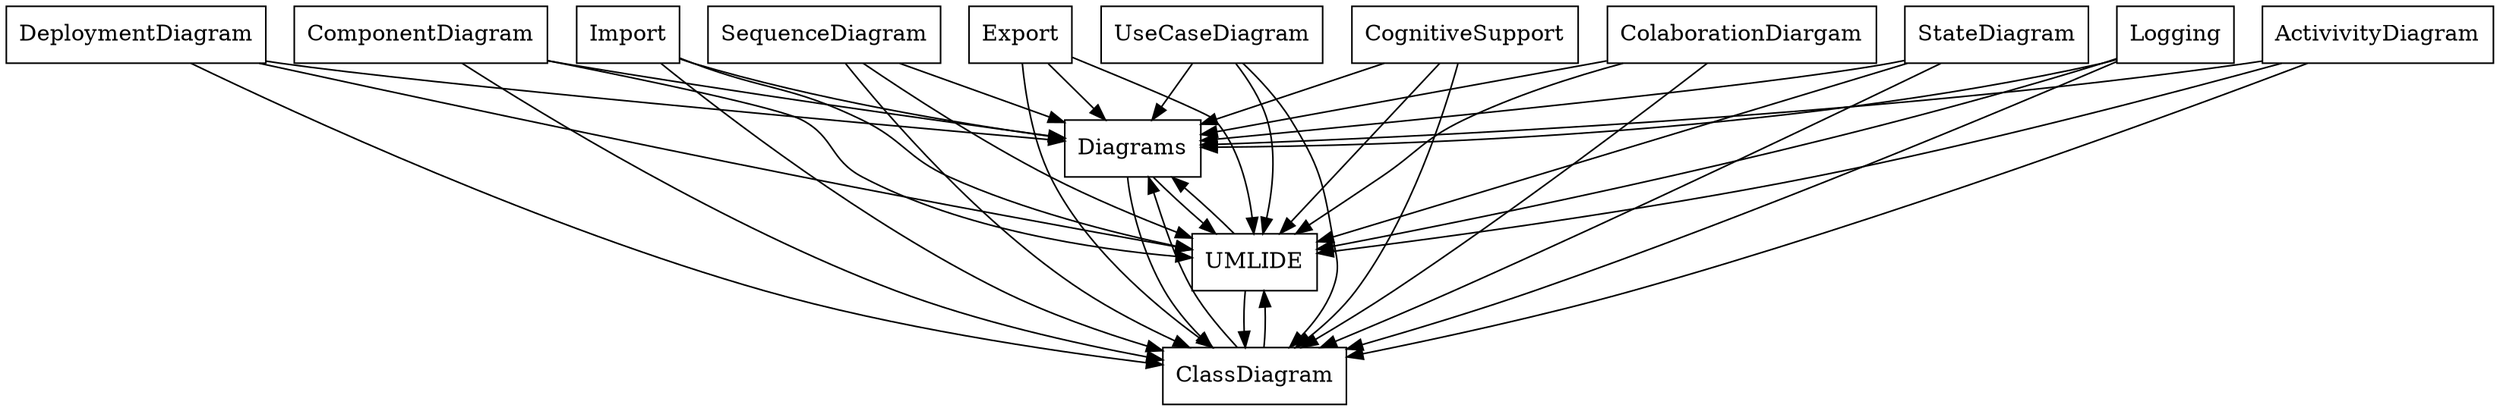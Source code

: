 digraph{
graph [rankdir=TB];
node [shape=box];
edge [arrowhead=normal];
0[label="ComponentDiagram",]
1[label="ColaborationDiargam",]
2[label="Import",]
3[label="SequenceDiagram",]
4[label="DeploymentDiagram",]
5[label="Export",]
6[label="Diagrams",]
7[label="StateDiagram",]
8[label="Logging",]
9[label="ActivivityDiagram",]
10[label="UMLIDE",]
11[label="ClassDiagram",]
12[label="UseCaseDiagram",]
13[label="CognitiveSupport",]
0->6[label="",]
0->10[label="",]
0->11[label="",]
1->6[label="",]
1->10[label="",]
1->11[label="",]
2->6[label="",]
2->10[label="",]
2->11[label="",]
3->6[label="",]
3->10[label="",]
3->11[label="",]
4->6[label="",]
4->10[label="",]
4->11[label="",]
5->6[label="",]
5->10[label="",]
5->11[label="",]
6->10[label="",]
6->11[label="",]
7->6[label="",]
7->10[label="",]
7->11[label="",]
8->6[label="",]
8->10[label="",]
8->11[label="",]
9->6[label="",]
9->10[label="",]
9->11[label="",]
10->6[label="",]
10->11[label="",]
11->6[label="",]
11->10[label="",]
12->6[label="",]
12->10[label="",]
12->11[label="",]
13->6[label="",]
13->10[label="",]
13->11[label="",]
}
